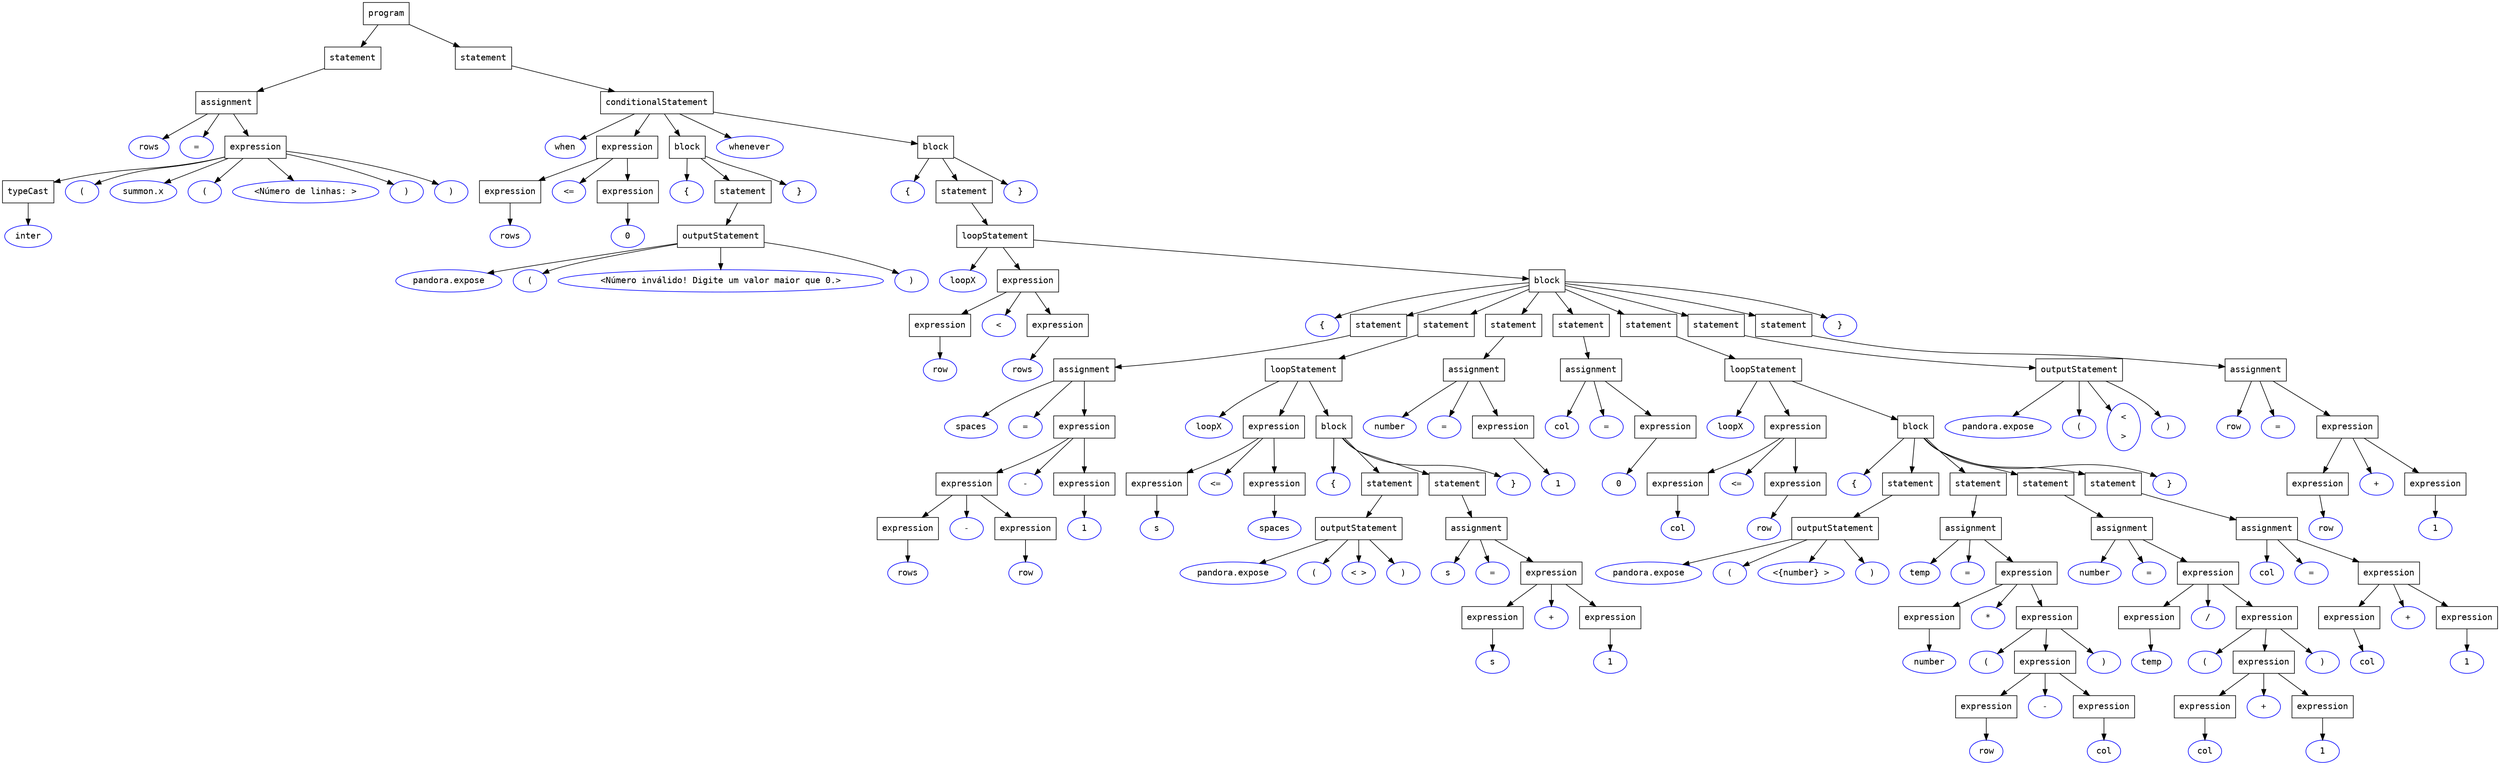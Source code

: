 digraph AST {
  node [shape=box, fontname="Courier"];
  node0 [label="program"];
  node1 [label="statement"];
  node0 -> node1;
  node2 [label="assignment"];
  node1 -> node2;
  node3 [label="rows", shape=ellipse, color=blue];
  node2 -> node3;
  node4 [label="=", shape=ellipse, color=blue];
  node2 -> node4;
  node5 [label="expression"];
  node2 -> node5;
  node6 [label="typeCast"];
  node5 -> node6;
  node7 [label="inter", shape=ellipse, color=blue];
  node6 -> node7;
  node8 [label="(", shape=ellipse, color=blue];
  node5 -> node8;
  node9 [label="summon.x", shape=ellipse, color=blue];
  node5 -> node9;
  node10 [label="(", shape=ellipse, color=blue];
  node5 -> node10;
  node11 [label="<Número de linhas: >", shape=ellipse, color=blue];
  node5 -> node11;
  node12 [label=")", shape=ellipse, color=blue];
  node5 -> node12;
  node13 [label=")", shape=ellipse, color=blue];
  node5 -> node13;
  node14 [label="statement"];
  node0 -> node14;
  node15 [label="conditionalStatement"];
  node14 -> node15;
  node16 [label="when", shape=ellipse, color=blue];
  node15 -> node16;
  node17 [label="expression"];
  node15 -> node17;
  node18 [label="expression"];
  node17 -> node18;
  node19 [label="rows", shape=ellipse, color=blue];
  node18 -> node19;
  node20 [label="<=", shape=ellipse, color=blue];
  node17 -> node20;
  node21 [label="expression"];
  node17 -> node21;
  node22 [label="0", shape=ellipse, color=blue];
  node21 -> node22;
  node23 [label="block"];
  node15 -> node23;
  node24 [label="{", shape=ellipse, color=blue];
  node23 -> node24;
  node25 [label="statement"];
  node23 -> node25;
  node26 [label="outputStatement"];
  node25 -> node26;
  node27 [label="pandora.expose", shape=ellipse, color=blue];
  node26 -> node27;
  node28 [label="(", shape=ellipse, color=blue];
  node26 -> node28;
  node29 [label="<Número inválido! Digite um valor maior que 0.>", shape=ellipse, color=blue];
  node26 -> node29;
  node30 [label=")", shape=ellipse, color=blue];
  node26 -> node30;
  node31 [label="}", shape=ellipse, color=blue];
  node23 -> node31;
  node32 [label="whenever", shape=ellipse, color=blue];
  node15 -> node32;
  node33 [label="block"];
  node15 -> node33;
  node34 [label="{", shape=ellipse, color=blue];
  node33 -> node34;
  node35 [label="statement"];
  node33 -> node35;
  node36 [label="loopStatement"];
  node35 -> node36;
  node37 [label="loopX", shape=ellipse, color=blue];
  node36 -> node37;
  node38 [label="expression"];
  node36 -> node38;
  node39 [label="expression"];
  node38 -> node39;
  node40 [label="row", shape=ellipse, color=blue];
  node39 -> node40;
  node41 [label="<", shape=ellipse, color=blue];
  node38 -> node41;
  node42 [label="expression"];
  node38 -> node42;
  node43 [label="rows", shape=ellipse, color=blue];
  node42 -> node43;
  node44 [label="block"];
  node36 -> node44;
  node45 [label="{", shape=ellipse, color=blue];
  node44 -> node45;
  node46 [label="statement"];
  node44 -> node46;
  node47 [label="assignment"];
  node46 -> node47;
  node48 [label="spaces", shape=ellipse, color=blue];
  node47 -> node48;
  node49 [label="=", shape=ellipse, color=blue];
  node47 -> node49;
  node50 [label="expression"];
  node47 -> node50;
  node51 [label="expression"];
  node50 -> node51;
  node52 [label="expression"];
  node51 -> node52;
  node53 [label="rows", shape=ellipse, color=blue];
  node52 -> node53;
  node54 [label="-", shape=ellipse, color=blue];
  node51 -> node54;
  node55 [label="expression"];
  node51 -> node55;
  node56 [label="row", shape=ellipse, color=blue];
  node55 -> node56;
  node57 [label="-", shape=ellipse, color=blue];
  node50 -> node57;
  node58 [label="expression"];
  node50 -> node58;
  node59 [label="1", shape=ellipse, color=blue];
  node58 -> node59;
  node60 [label="statement"];
  node44 -> node60;
  node61 [label="loopStatement"];
  node60 -> node61;
  node62 [label="loopX", shape=ellipse, color=blue];
  node61 -> node62;
  node63 [label="expression"];
  node61 -> node63;
  node64 [label="expression"];
  node63 -> node64;
  node65 [label="s", shape=ellipse, color=blue];
  node64 -> node65;
  node66 [label="<=", shape=ellipse, color=blue];
  node63 -> node66;
  node67 [label="expression"];
  node63 -> node67;
  node68 [label="spaces", shape=ellipse, color=blue];
  node67 -> node68;
  node69 [label="block"];
  node61 -> node69;
  node70 [label="{", shape=ellipse, color=blue];
  node69 -> node70;
  node71 [label="statement"];
  node69 -> node71;
  node72 [label="outputStatement"];
  node71 -> node72;
  node73 [label="pandora.expose", shape=ellipse, color=blue];
  node72 -> node73;
  node74 [label="(", shape=ellipse, color=blue];
  node72 -> node74;
  node75 [label="< >", shape=ellipse, color=blue];
  node72 -> node75;
  node76 [label=")", shape=ellipse, color=blue];
  node72 -> node76;
  node77 [label="statement"];
  node69 -> node77;
  node78 [label="assignment"];
  node77 -> node78;
  node79 [label="s", shape=ellipse, color=blue];
  node78 -> node79;
  node80 [label="=", shape=ellipse, color=blue];
  node78 -> node80;
  node81 [label="expression"];
  node78 -> node81;
  node82 [label="expression"];
  node81 -> node82;
  node83 [label="s", shape=ellipse, color=blue];
  node82 -> node83;
  node84 [label="+", shape=ellipse, color=blue];
  node81 -> node84;
  node85 [label="expression"];
  node81 -> node85;
  node86 [label="1", shape=ellipse, color=blue];
  node85 -> node86;
  node87 [label="}", shape=ellipse, color=blue];
  node69 -> node87;
  node88 [label="statement"];
  node44 -> node88;
  node89 [label="assignment"];
  node88 -> node89;
  node90 [label="number", shape=ellipse, color=blue];
  node89 -> node90;
  node91 [label="=", shape=ellipse, color=blue];
  node89 -> node91;
  node92 [label="expression"];
  node89 -> node92;
  node93 [label="1", shape=ellipse, color=blue];
  node92 -> node93;
  node94 [label="statement"];
  node44 -> node94;
  node95 [label="assignment"];
  node94 -> node95;
  node96 [label="col", shape=ellipse, color=blue];
  node95 -> node96;
  node97 [label="=", shape=ellipse, color=blue];
  node95 -> node97;
  node98 [label="expression"];
  node95 -> node98;
  node99 [label="0", shape=ellipse, color=blue];
  node98 -> node99;
  node100 [label="statement"];
  node44 -> node100;
  node101 [label="loopStatement"];
  node100 -> node101;
  node102 [label="loopX", shape=ellipse, color=blue];
  node101 -> node102;
  node103 [label="expression"];
  node101 -> node103;
  node104 [label="expression"];
  node103 -> node104;
  node105 [label="col", shape=ellipse, color=blue];
  node104 -> node105;
  node106 [label="<=", shape=ellipse, color=blue];
  node103 -> node106;
  node107 [label="expression"];
  node103 -> node107;
  node108 [label="row", shape=ellipse, color=blue];
  node107 -> node108;
  node109 [label="block"];
  node101 -> node109;
  node110 [label="{", shape=ellipse, color=blue];
  node109 -> node110;
  node111 [label="statement"];
  node109 -> node111;
  node112 [label="outputStatement"];
  node111 -> node112;
  node113 [label="pandora.expose", shape=ellipse, color=blue];
  node112 -> node113;
  node114 [label="(", shape=ellipse, color=blue];
  node112 -> node114;
  node115 [label="<{number} >", shape=ellipse, color=blue];
  node112 -> node115;
  node116 [label=")", shape=ellipse, color=blue];
  node112 -> node116;
  node117 [label="statement"];
  node109 -> node117;
  node118 [label="assignment"];
  node117 -> node118;
  node119 [label="temp", shape=ellipse, color=blue];
  node118 -> node119;
  node120 [label="=", shape=ellipse, color=blue];
  node118 -> node120;
  node121 [label="expression"];
  node118 -> node121;
  node122 [label="expression"];
  node121 -> node122;
  node123 [label="number", shape=ellipse, color=blue];
  node122 -> node123;
  node124 [label="*", shape=ellipse, color=blue];
  node121 -> node124;
  node125 [label="expression"];
  node121 -> node125;
  node126 [label="(", shape=ellipse, color=blue];
  node125 -> node126;
  node127 [label="expression"];
  node125 -> node127;
  node128 [label="expression"];
  node127 -> node128;
  node129 [label="row", shape=ellipse, color=blue];
  node128 -> node129;
  node130 [label="-", shape=ellipse, color=blue];
  node127 -> node130;
  node131 [label="expression"];
  node127 -> node131;
  node132 [label="col", shape=ellipse, color=blue];
  node131 -> node132;
  node133 [label=")", shape=ellipse, color=blue];
  node125 -> node133;
  node134 [label="statement"];
  node109 -> node134;
  node135 [label="assignment"];
  node134 -> node135;
  node136 [label="number", shape=ellipse, color=blue];
  node135 -> node136;
  node137 [label="=", shape=ellipse, color=blue];
  node135 -> node137;
  node138 [label="expression"];
  node135 -> node138;
  node139 [label="expression"];
  node138 -> node139;
  node140 [label="temp", shape=ellipse, color=blue];
  node139 -> node140;
  node141 [label="/", shape=ellipse, color=blue];
  node138 -> node141;
  node142 [label="expression"];
  node138 -> node142;
  node143 [label="(", shape=ellipse, color=blue];
  node142 -> node143;
  node144 [label="expression"];
  node142 -> node144;
  node145 [label="expression"];
  node144 -> node145;
  node146 [label="col", shape=ellipse, color=blue];
  node145 -> node146;
  node147 [label="+", shape=ellipse, color=blue];
  node144 -> node147;
  node148 [label="expression"];
  node144 -> node148;
  node149 [label="1", shape=ellipse, color=blue];
  node148 -> node149;
  node150 [label=")", shape=ellipse, color=blue];
  node142 -> node150;
  node151 [label="statement"];
  node109 -> node151;
  node152 [label="assignment"];
  node151 -> node152;
  node153 [label="col", shape=ellipse, color=blue];
  node152 -> node153;
  node154 [label="=", shape=ellipse, color=blue];
  node152 -> node154;
  node155 [label="expression"];
  node152 -> node155;
  node156 [label="expression"];
  node155 -> node156;
  node157 [label="col", shape=ellipse, color=blue];
  node156 -> node157;
  node158 [label="+", shape=ellipse, color=blue];
  node155 -> node158;
  node159 [label="expression"];
  node155 -> node159;
  node160 [label="1", shape=ellipse, color=blue];
  node159 -> node160;
  node161 [label="}", shape=ellipse, color=blue];
  node109 -> node161;
  node162 [label="statement"];
  node44 -> node162;
  node163 [label="outputStatement"];
  node162 -> node163;
  node164 [label="pandora.expose", shape=ellipse, color=blue];
  node163 -> node164;
  node165 [label="(", shape=ellipse, color=blue];
  node163 -> node165;
  node166 [label="<
>", shape=ellipse, color=blue];
  node163 -> node166;
  node167 [label=")", shape=ellipse, color=blue];
  node163 -> node167;
  node168 [label="statement"];
  node44 -> node168;
  node169 [label="assignment"];
  node168 -> node169;
  node170 [label="row", shape=ellipse, color=blue];
  node169 -> node170;
  node171 [label="=", shape=ellipse, color=blue];
  node169 -> node171;
  node172 [label="expression"];
  node169 -> node172;
  node173 [label="expression"];
  node172 -> node173;
  node174 [label="row", shape=ellipse, color=blue];
  node173 -> node174;
  node175 [label="+", shape=ellipse, color=blue];
  node172 -> node175;
  node176 [label="expression"];
  node172 -> node176;
  node177 [label="1", shape=ellipse, color=blue];
  node176 -> node177;
  node178 [label="}", shape=ellipse, color=blue];
  node44 -> node178;
  node179 [label="}", shape=ellipse, color=blue];
  node33 -> node179;
}